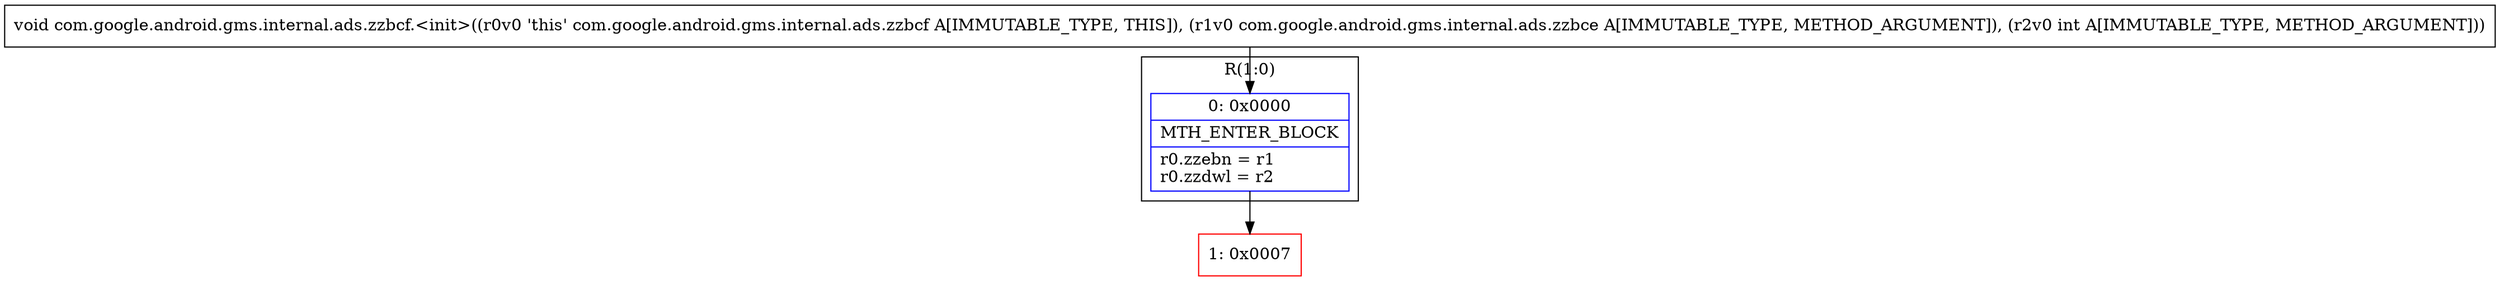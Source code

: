 digraph "CFG forcom.google.android.gms.internal.ads.zzbcf.\<init\>(Lcom\/google\/android\/gms\/internal\/ads\/zzbce;I)V" {
subgraph cluster_Region_1837071860 {
label = "R(1:0)";
node [shape=record,color=blue];
Node_0 [shape=record,label="{0\:\ 0x0000|MTH_ENTER_BLOCK\l|r0.zzebn = r1\lr0.zzdwl = r2\l}"];
}
Node_1 [shape=record,color=red,label="{1\:\ 0x0007}"];
MethodNode[shape=record,label="{void com.google.android.gms.internal.ads.zzbcf.\<init\>((r0v0 'this' com.google.android.gms.internal.ads.zzbcf A[IMMUTABLE_TYPE, THIS]), (r1v0 com.google.android.gms.internal.ads.zzbce A[IMMUTABLE_TYPE, METHOD_ARGUMENT]), (r2v0 int A[IMMUTABLE_TYPE, METHOD_ARGUMENT])) }"];
MethodNode -> Node_0;
Node_0 -> Node_1;
}


